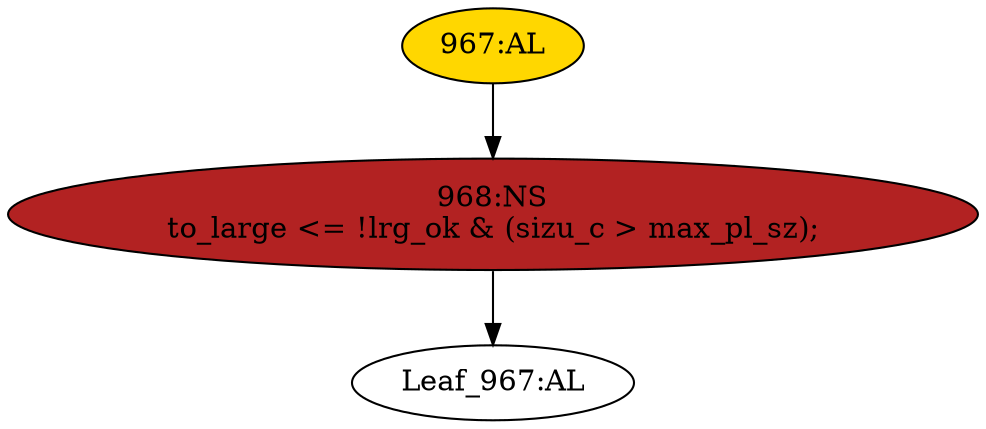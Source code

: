 strict digraph "" {
	node [label="\N"];
	"Leaf_967:AL"	 [def_var="['to_large']",
		label="Leaf_967:AL"];
	"968:NS"	 [ast="<pyverilog.vparser.ast.NonblockingSubstitution object at 0x7fae5e17d0d0>",
		fillcolor=firebrick,
		label="968:NS
to_large <= !lrg_ok & (sizu_c > max_pl_sz);",
		statements="[<pyverilog.vparser.ast.NonblockingSubstitution object at 0x7fae5e17d0d0>]",
		style=filled,
		typ=NonblockingSubstitution];
	"968:NS" -> "Leaf_967:AL"	 [cond="[]",
		lineno=None];
	"967:AL"	 [ast="<pyverilog.vparser.ast.Always object at 0x7fae5e17d350>",
		clk_sens=True,
		fillcolor=gold,
		label="967:AL",
		sens="['clk']",
		statements="[]",
		style=filled,
		typ=Always,
		use_var="['lrg_ok', 'max_pl_sz', 'sizu_c']"];
	"967:AL" -> "968:NS"	 [cond="[]",
		lineno=None];
}
